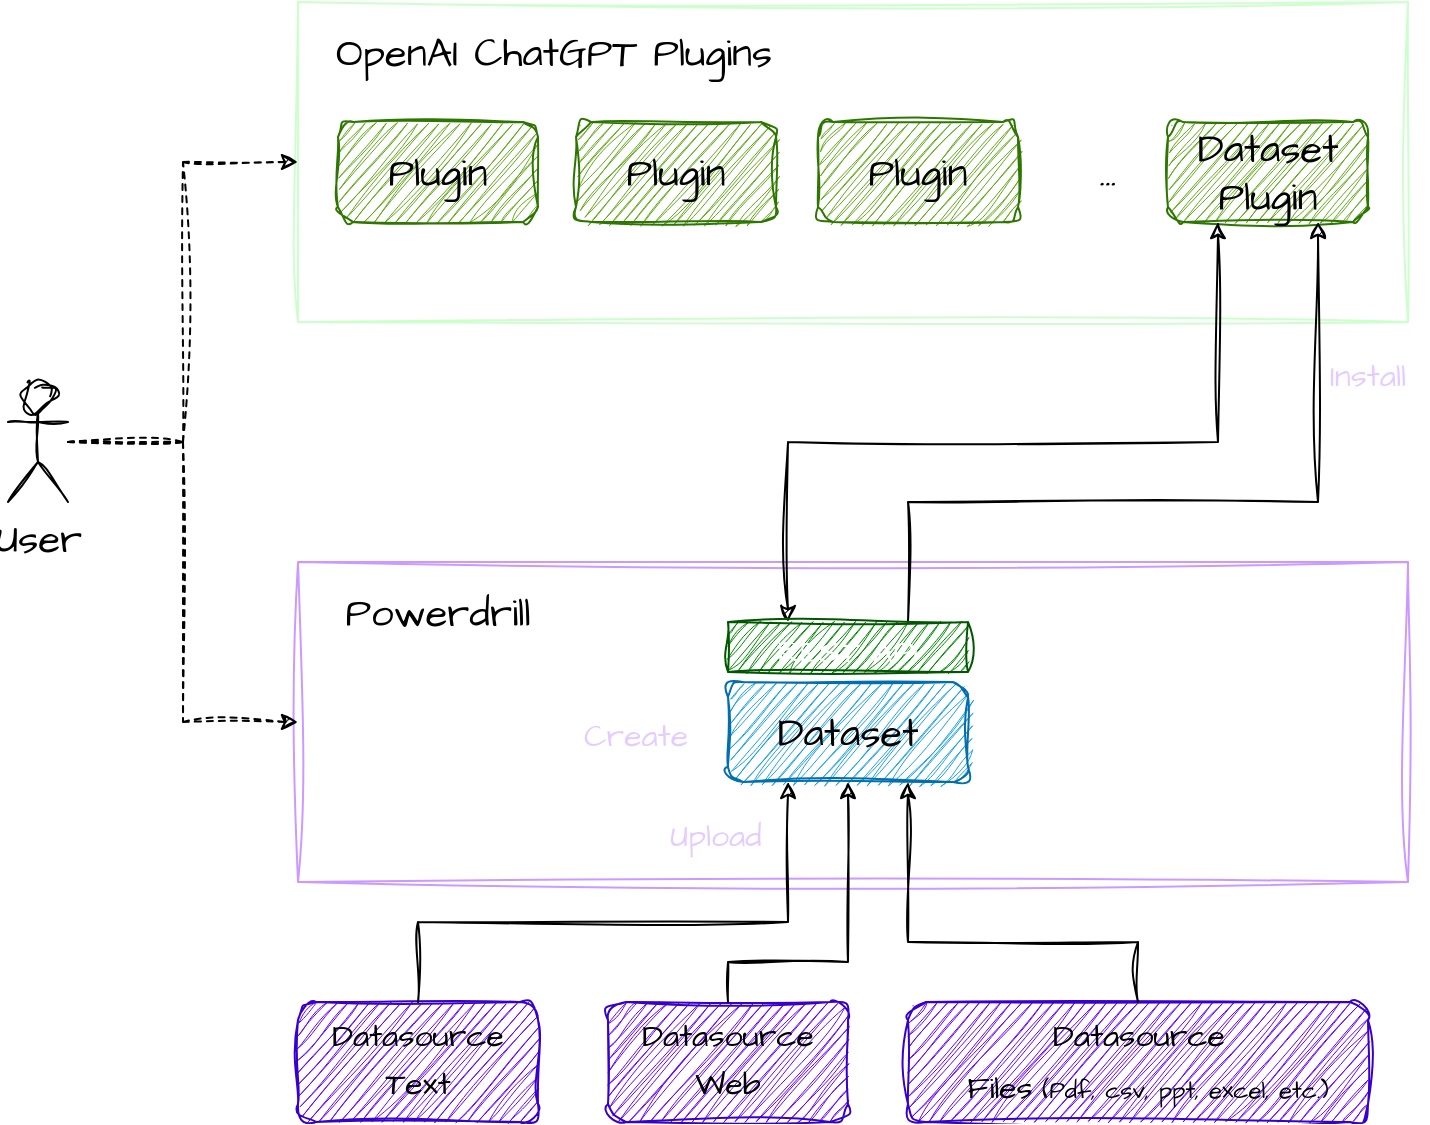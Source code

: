 <mxfile version="21.5.2" type="github">
  <diagram name="Page-1" id="-RpIPuz9YmKVfhQ-e5wv">
    <mxGraphModel dx="882" dy="1131" grid="1" gridSize="10" guides="1" tooltips="1" connect="1" arrows="1" fold="1" page="1" pageScale="1" pageWidth="827" pageHeight="1169" math="0" shadow="0">
      <root>
        <mxCell id="0" />
        <mxCell id="1" parent="0" />
        <mxCell id="BhB_OIrB13sOwprm3m46-2" value="" style="rounded=0;whiteSpace=wrap;html=1;sketch=1;hachureGap=4;jiggle=2;curveFitting=1;fontFamily=Architects Daughter;fontSource=https%3A%2F%2Ffonts.googleapis.com%2Fcss%3Ffamily%3DArchitects%2BDaughter;fontSize=20;strokeColor=#CC99FF;" vertex="1" parent="1">
          <mxGeometry x="225" y="680" width="555" height="160" as="geometry" />
        </mxCell>
        <mxCell id="BhB_OIrB13sOwprm3m46-3" value="" style="rounded=1;whiteSpace=wrap;html=1;sketch=1;curveFitting=1;jiggle=2;fillColor=#1ba1e2;fontColor=#ffffff;strokeColor=#006EAF;" vertex="1" parent="1">
          <mxGeometry x="440" y="740" width="120" height="50" as="geometry" />
        </mxCell>
        <mxCell id="BhB_OIrB13sOwprm3m46-4" value="Dataset" style="text;html=1;strokeColor=none;fillColor=none;align=center;verticalAlign=middle;whiteSpace=wrap;rounded=0;fontSize=20;fontFamily=Architects Daughter;" vertex="1" parent="1">
          <mxGeometry x="470" y="750" width="60" height="30" as="geometry" />
        </mxCell>
        <mxCell id="BhB_OIrB13sOwprm3m46-5" value="Powerdrill" style="text;html=1;strokeColor=none;fillColor=none;align=center;verticalAlign=middle;whiteSpace=wrap;rounded=0;fontSize=20;fontFamily=Architects Daughter;" vertex="1" parent="1">
          <mxGeometry x="265" y="690" width="60" height="30" as="geometry" />
        </mxCell>
        <mxCell id="BhB_OIrB13sOwprm3m46-6" value="" style="rounded=0;whiteSpace=wrap;html=1;sketch=1;hachureGap=4;jiggle=2;curveFitting=1;fontFamily=Architects Daughter;fontSource=https%3A%2F%2Ffonts.googleapis.com%2Fcss%3Ffamily%3DArchitects%2BDaughter;fontSize=20;strokeColor=#CCFFCC;" vertex="1" parent="1">
          <mxGeometry x="225" y="400" width="555" height="160" as="geometry" />
        </mxCell>
        <mxCell id="BhB_OIrB13sOwprm3m46-7" value="OpenAI ChatGPT Plugins" style="text;html=1;strokeColor=none;fillColor=none;align=center;verticalAlign=middle;whiteSpace=wrap;rounded=0;fontSize=20;fontFamily=Architects Daughter;" vertex="1" parent="1">
          <mxGeometry x="240" y="410" width="226" height="30" as="geometry" />
        </mxCell>
        <mxCell id="BhB_OIrB13sOwprm3m46-8" value="" style="rounded=1;whiteSpace=wrap;html=1;sketch=1;curveFitting=1;jiggle=2;fillColor=#60a917;fontColor=#ffffff;strokeColor=#2D7600;" vertex="1" parent="1">
          <mxGeometry x="245" y="460" width="100" height="50" as="geometry" />
        </mxCell>
        <mxCell id="BhB_OIrB13sOwprm3m46-9" value="Plugin" style="text;html=1;strokeColor=none;fillColor=none;align=center;verticalAlign=middle;whiteSpace=wrap;rounded=0;fontSize=20;fontFamily=Architects Daughter;" vertex="1" parent="1">
          <mxGeometry x="265" y="470" width="60" height="30" as="geometry" />
        </mxCell>
        <mxCell id="BhB_OIrB13sOwprm3m46-10" value="" style="rounded=1;whiteSpace=wrap;html=1;sketch=1;curveFitting=1;jiggle=2;fillColor=#60a917;fontColor=#ffffff;strokeColor=#2D7600;" vertex="1" parent="1">
          <mxGeometry x="364" y="460" width="100" height="50" as="geometry" />
        </mxCell>
        <mxCell id="BhB_OIrB13sOwprm3m46-11" value="Plugin" style="text;html=1;strokeColor=none;fillColor=none;align=center;verticalAlign=middle;whiteSpace=wrap;rounded=0;fontSize=20;fontFamily=Architects Daughter;" vertex="1" parent="1">
          <mxGeometry x="384" y="470" width="60" height="30" as="geometry" />
        </mxCell>
        <mxCell id="BhB_OIrB13sOwprm3m46-12" value="" style="rounded=1;whiteSpace=wrap;html=1;sketch=1;curveFitting=1;jiggle=2;fillColor=#60a917;fontColor=#ffffff;strokeColor=#2D7600;" vertex="1" parent="1">
          <mxGeometry x="485" y="460" width="100" height="50" as="geometry" />
        </mxCell>
        <mxCell id="BhB_OIrB13sOwprm3m46-13" value="Plugin" style="text;html=1;strokeColor=none;fillColor=none;align=center;verticalAlign=middle;whiteSpace=wrap;rounded=0;fontSize=20;fontFamily=Architects Daughter;" vertex="1" parent="1">
          <mxGeometry x="505" y="470" width="60" height="30" as="geometry" />
        </mxCell>
        <mxCell id="BhB_OIrB13sOwprm3m46-14" value="..." style="text;html=1;strokeColor=none;fillColor=none;align=center;verticalAlign=middle;whiteSpace=wrap;rounded=0;fontSize=20;fontFamily=Architects Daughter;" vertex="1" parent="1">
          <mxGeometry x="600" y="470" width="60" height="30" as="geometry" />
        </mxCell>
        <mxCell id="BhB_OIrB13sOwprm3m46-17" value="" style="rounded=1;whiteSpace=wrap;html=1;sketch=1;curveFitting=1;jiggle=2;fillColor=#60a917;fontColor=#ffffff;strokeColor=#2D7600;" vertex="1" parent="1">
          <mxGeometry x="660" y="460" width="100" height="50" as="geometry" />
        </mxCell>
        <mxCell id="BhB_OIrB13sOwprm3m46-18" value="Dataset&lt;br&gt;Plugin" style="text;html=1;strokeColor=none;fillColor=none;align=center;verticalAlign=middle;whiteSpace=wrap;rounded=0;fontSize=20;fontFamily=Architects Daughter;" vertex="1" parent="1">
          <mxGeometry x="680" y="470" width="60" height="30" as="geometry" />
        </mxCell>
        <mxCell id="BhB_OIrB13sOwprm3m46-21" style="edgeStyle=orthogonalEdgeStyle;rounded=0;sketch=1;hachureGap=4;jiggle=2;curveFitting=1;orthogonalLoop=1;jettySize=auto;html=1;entryX=0;entryY=0.5;entryDx=0;entryDy=0;fontFamily=Architects Daughter;fontSource=https%3A%2F%2Ffonts.googleapis.com%2Fcss%3Ffamily%3DArchitects%2BDaughter;fontSize=16;dashed=1;" edge="1" parent="1" source="BhB_OIrB13sOwprm3m46-20" target="BhB_OIrB13sOwprm3m46-6">
          <mxGeometry relative="1" as="geometry" />
        </mxCell>
        <mxCell id="BhB_OIrB13sOwprm3m46-22" style="edgeStyle=orthogonalEdgeStyle;rounded=0;sketch=1;hachureGap=4;jiggle=2;curveFitting=1;orthogonalLoop=1;jettySize=auto;html=1;entryX=0;entryY=0.5;entryDx=0;entryDy=0;fontFamily=Architects Daughter;fontSource=https%3A%2F%2Ffonts.googleapis.com%2Fcss%3Ffamily%3DArchitects%2BDaughter;fontSize=16;dashed=1;" edge="1" parent="1" source="BhB_OIrB13sOwprm3m46-20" target="BhB_OIrB13sOwprm3m46-2">
          <mxGeometry relative="1" as="geometry" />
        </mxCell>
        <mxCell id="BhB_OIrB13sOwprm3m46-20" value="User" style="shape=umlActor;verticalLabelPosition=bottom;verticalAlign=top;html=1;outlineConnect=0;sketch=1;hachureGap=4;jiggle=2;curveFitting=1;fontFamily=Architects Daughter;fontSource=https%3A%2F%2Ffonts.googleapis.com%2Fcss%3Ffamily%3DArchitects%2BDaughter;fontSize=20;" vertex="1" parent="1">
          <mxGeometry x="80" y="590" width="30" height="60" as="geometry" />
        </mxCell>
        <mxCell id="BhB_OIrB13sOwprm3m46-25" value="" style="rounded=1;whiteSpace=wrap;html=1;sketch=1;hachureGap=4;jiggle=2;curveFitting=1;fontFamily=Architects Daughter;fontSource=https%3A%2F%2Ffonts.googleapis.com%2Fcss%3Ffamily%3DArchitects%2BDaughter;fontSize=20;fillColor=#6a00ff;fontColor=#ffffff;strokeColor=#3700CC;" vertex="1" parent="1">
          <mxGeometry x="225" y="900" width="120" height="60" as="geometry" />
        </mxCell>
        <mxCell id="BhB_OIrB13sOwprm3m46-37" style="edgeStyle=orthogonalEdgeStyle;rounded=0;sketch=1;hachureGap=4;jiggle=2;curveFitting=1;orthogonalLoop=1;jettySize=auto;html=1;entryX=0.25;entryY=1;entryDx=0;entryDy=0;fontFamily=Architects Daughter;fontSource=https%3A%2F%2Ffonts.googleapis.com%2Fcss%3Ffamily%3DArchitects%2BDaughter;fontSize=16;" edge="1" parent="1" source="BhB_OIrB13sOwprm3m46-26" target="BhB_OIrB13sOwprm3m46-3">
          <mxGeometry relative="1" as="geometry">
            <Array as="points">
              <mxPoint x="285" y="860" />
              <mxPoint x="470" y="860" />
            </Array>
          </mxGeometry>
        </mxCell>
        <mxCell id="BhB_OIrB13sOwprm3m46-26" value="&lt;font style=&quot;font-size: 16px;&quot;&gt;Datasource&lt;/font&gt;" style="text;html=1;strokeColor=none;fillColor=none;align=center;verticalAlign=middle;whiteSpace=wrap;rounded=0;fontSize=20;fontFamily=Architects Daughter;" vertex="1" parent="1">
          <mxGeometry x="255" y="900" width="60" height="30" as="geometry" />
        </mxCell>
        <mxCell id="BhB_OIrB13sOwprm3m46-27" value="&lt;font style=&quot;font-size: 16px;&quot;&gt;Text&lt;/font&gt;" style="text;html=1;strokeColor=none;fillColor=none;align=center;verticalAlign=middle;whiteSpace=wrap;rounded=0;fontSize=20;fontFamily=Architects Daughter;" vertex="1" parent="1">
          <mxGeometry x="255" y="924" width="60" height="30" as="geometry" />
        </mxCell>
        <mxCell id="BhB_OIrB13sOwprm3m46-28" value="" style="rounded=1;whiteSpace=wrap;html=1;sketch=1;hachureGap=4;jiggle=2;curveFitting=1;fontFamily=Architects Daughter;fontSource=https%3A%2F%2Ffonts.googleapis.com%2Fcss%3Ffamily%3DArchitects%2BDaughter;fontSize=20;fillColor=#6a00ff;fontColor=#ffffff;strokeColor=#3700CC;" vertex="1" parent="1">
          <mxGeometry x="380" y="900" width="120" height="60" as="geometry" />
        </mxCell>
        <mxCell id="BhB_OIrB13sOwprm3m46-38" style="edgeStyle=orthogonalEdgeStyle;rounded=0;sketch=1;hachureGap=4;jiggle=2;curveFitting=1;orthogonalLoop=1;jettySize=auto;html=1;entryX=0.5;entryY=1;entryDx=0;entryDy=0;fontFamily=Architects Daughter;fontSource=https%3A%2F%2Ffonts.googleapis.com%2Fcss%3Ffamily%3DArchitects%2BDaughter;fontSize=16;" edge="1" parent="1" source="BhB_OIrB13sOwprm3m46-29" target="BhB_OIrB13sOwprm3m46-3">
          <mxGeometry relative="1" as="geometry">
            <Array as="points">
              <mxPoint x="440" y="880" />
              <mxPoint x="500" y="880" />
            </Array>
          </mxGeometry>
        </mxCell>
        <mxCell id="BhB_OIrB13sOwprm3m46-29" value="&lt;font style=&quot;font-size: 16px;&quot;&gt;Datasource&lt;/font&gt;" style="text;html=1;strokeColor=none;fillColor=none;align=center;verticalAlign=middle;whiteSpace=wrap;rounded=0;fontSize=20;fontFamily=Architects Daughter;" vertex="1" parent="1">
          <mxGeometry x="410" y="900" width="60" height="30" as="geometry" />
        </mxCell>
        <mxCell id="BhB_OIrB13sOwprm3m46-30" value="&lt;font style=&quot;font-size: 16px;&quot;&gt;Web&lt;/font&gt;" style="text;html=1;strokeColor=none;fillColor=none;align=center;verticalAlign=middle;whiteSpace=wrap;rounded=0;fontSize=20;fontFamily=Architects Daughter;" vertex="1" parent="1">
          <mxGeometry x="410" y="924" width="60" height="30" as="geometry" />
        </mxCell>
        <mxCell id="BhB_OIrB13sOwprm3m46-31" value="" style="rounded=1;whiteSpace=wrap;html=1;sketch=1;hachureGap=4;jiggle=2;curveFitting=1;fontFamily=Architects Daughter;fontSource=https%3A%2F%2Ffonts.googleapis.com%2Fcss%3Ffamily%3DArchitects%2BDaughter;fontSize=20;fillColor=#6a00ff;fontColor=#ffffff;strokeColor=#3700CC;" vertex="1" parent="1">
          <mxGeometry x="530" y="900" width="230" height="60" as="geometry" />
        </mxCell>
        <mxCell id="BhB_OIrB13sOwprm3m46-39" style="edgeStyle=orthogonalEdgeStyle;rounded=0;sketch=1;hachureGap=4;jiggle=2;curveFitting=1;orthogonalLoop=1;jettySize=auto;html=1;entryX=0.75;entryY=1;entryDx=0;entryDy=0;fontFamily=Architects Daughter;fontSource=https%3A%2F%2Ffonts.googleapis.com%2Fcss%3Ffamily%3DArchitects%2BDaughter;fontSize=16;" edge="1" parent="1" source="BhB_OIrB13sOwprm3m46-32" target="BhB_OIrB13sOwprm3m46-3">
          <mxGeometry relative="1" as="geometry">
            <Array as="points">
              <mxPoint x="645" y="870" />
              <mxPoint x="530" y="870" />
            </Array>
          </mxGeometry>
        </mxCell>
        <mxCell id="BhB_OIrB13sOwprm3m46-32" value="&lt;font style=&quot;font-size: 16px;&quot;&gt;Datasource&lt;/font&gt;" style="text;html=1;strokeColor=none;fillColor=none;align=center;verticalAlign=middle;whiteSpace=wrap;rounded=0;fontSize=20;fontFamily=Architects Daughter;" vertex="1" parent="1">
          <mxGeometry x="592.5" y="900" width="105" height="30" as="geometry" />
        </mxCell>
        <mxCell id="BhB_OIrB13sOwprm3m46-33" value="&lt;font style=&quot;&quot;&gt;&lt;font style=&quot;font-size: 16px;&quot;&gt;Files&lt;/font&gt;&lt;font style=&quot;font-size: 12px;&quot;&gt; &lt;/font&gt;&lt;font style=&quot;font-size: 12px;&quot;&gt;(Pdf, csv, ppt, excel, etc.)&lt;/font&gt;&lt;/font&gt;" style="text;html=1;strokeColor=none;fillColor=none;align=center;verticalAlign=middle;whiteSpace=wrap;rounded=0;fontSize=20;fontFamily=Architects Daughter;strokeWidth=2;" vertex="1" parent="1">
          <mxGeometry x="550" y="926" width="200" height="30" as="geometry" />
        </mxCell>
        <mxCell id="BhB_OIrB13sOwprm3m46-40" value="&lt;font style=&quot;font-size: 16px;&quot;&gt;Upload&lt;/font&gt;" style="text;html=1;strokeColor=none;fillColor=none;align=center;verticalAlign=middle;whiteSpace=wrap;rounded=0;fontSize=20;fontFamily=Architects Daughter;fontColor=#E5CCFF;" vertex="1" parent="1">
          <mxGeometry x="404" y="800" width="60" height="30" as="geometry" />
        </mxCell>
        <mxCell id="BhB_OIrB13sOwprm3m46-43" style="edgeStyle=orthogonalEdgeStyle;rounded=0;sketch=1;hachureGap=4;jiggle=2;curveFitting=1;orthogonalLoop=1;jettySize=auto;html=1;entryX=0.25;entryY=1;entryDx=0;entryDy=0;fontFamily=Architects Daughter;fontSource=https%3A%2F%2Ffonts.googleapis.com%2Fcss%3Ffamily%3DArchitects%2BDaughter;fontSize=16;startArrow=classic;startFill=1;exitX=0.25;exitY=0;exitDx=0;exitDy=0;" edge="1" parent="1" source="BhB_OIrB13sOwprm3m46-42" target="BhB_OIrB13sOwprm3m46-17">
          <mxGeometry relative="1" as="geometry">
            <Array as="points">
              <mxPoint x="470" y="620" />
              <mxPoint x="685" y="620" />
            </Array>
          </mxGeometry>
        </mxCell>
        <mxCell id="BhB_OIrB13sOwprm3m46-44" style="edgeStyle=orthogonalEdgeStyle;rounded=0;sketch=1;hachureGap=4;jiggle=2;curveFitting=1;orthogonalLoop=1;jettySize=auto;html=1;exitX=0.75;exitY=0;exitDx=0;exitDy=0;entryX=0.75;entryY=1;entryDx=0;entryDy=0;fontFamily=Architects Daughter;fontSource=https%3A%2F%2Ffonts.googleapis.com%2Fcss%3Ffamily%3DArchitects%2BDaughter;fontSize=16;" edge="1" parent="1" source="BhB_OIrB13sOwprm3m46-42" target="BhB_OIrB13sOwprm3m46-17">
          <mxGeometry relative="1" as="geometry">
            <Array as="points">
              <mxPoint x="530" y="650" />
              <mxPoint x="735" y="650" />
            </Array>
          </mxGeometry>
        </mxCell>
        <mxCell id="BhB_OIrB13sOwprm3m46-42" value="&lt;font style=&quot;font-size: 16px;&quot;&gt;REST API&lt;/font&gt;" style="rounded=0;whiteSpace=wrap;html=1;sketch=1;hachureGap=4;jiggle=2;curveFitting=1;fontFamily=Architects Daughter;fontSource=https%3A%2F%2Ffonts.googleapis.com%2Fcss%3Ffamily%3DArchitects%2BDaughter;fontSize=20;fillColor=#008a00;fontColor=#ffffff;strokeColor=#005700;" vertex="1" parent="1">
          <mxGeometry x="440" y="710" width="120" height="25" as="geometry" />
        </mxCell>
        <mxCell id="BhB_OIrB13sOwprm3m46-45" value="&lt;span style=&quot;font-size: 16px;&quot;&gt;Install&lt;/span&gt;" style="text;html=1;strokeColor=none;fillColor=none;align=center;verticalAlign=middle;whiteSpace=wrap;rounded=0;fontSize=20;fontFamily=Architects Daughter;fontColor=#E5CCFF;" vertex="1" parent="1">
          <mxGeometry x="730" y="570" width="60" height="30" as="geometry" />
        </mxCell>
        <mxCell id="BhB_OIrB13sOwprm3m46-47" value="&lt;font style=&quot;font-size: 16px;&quot;&gt;Create&lt;/font&gt;" style="text;html=1;strokeColor=none;fillColor=none;align=center;verticalAlign=middle;whiteSpace=wrap;rounded=0;fontSize=20;fontFamily=Architects Daughter;fontColor=#E5CCFF;" vertex="1" parent="1">
          <mxGeometry x="364" y="750" width="60" height="30" as="geometry" />
        </mxCell>
      </root>
    </mxGraphModel>
  </diagram>
</mxfile>
